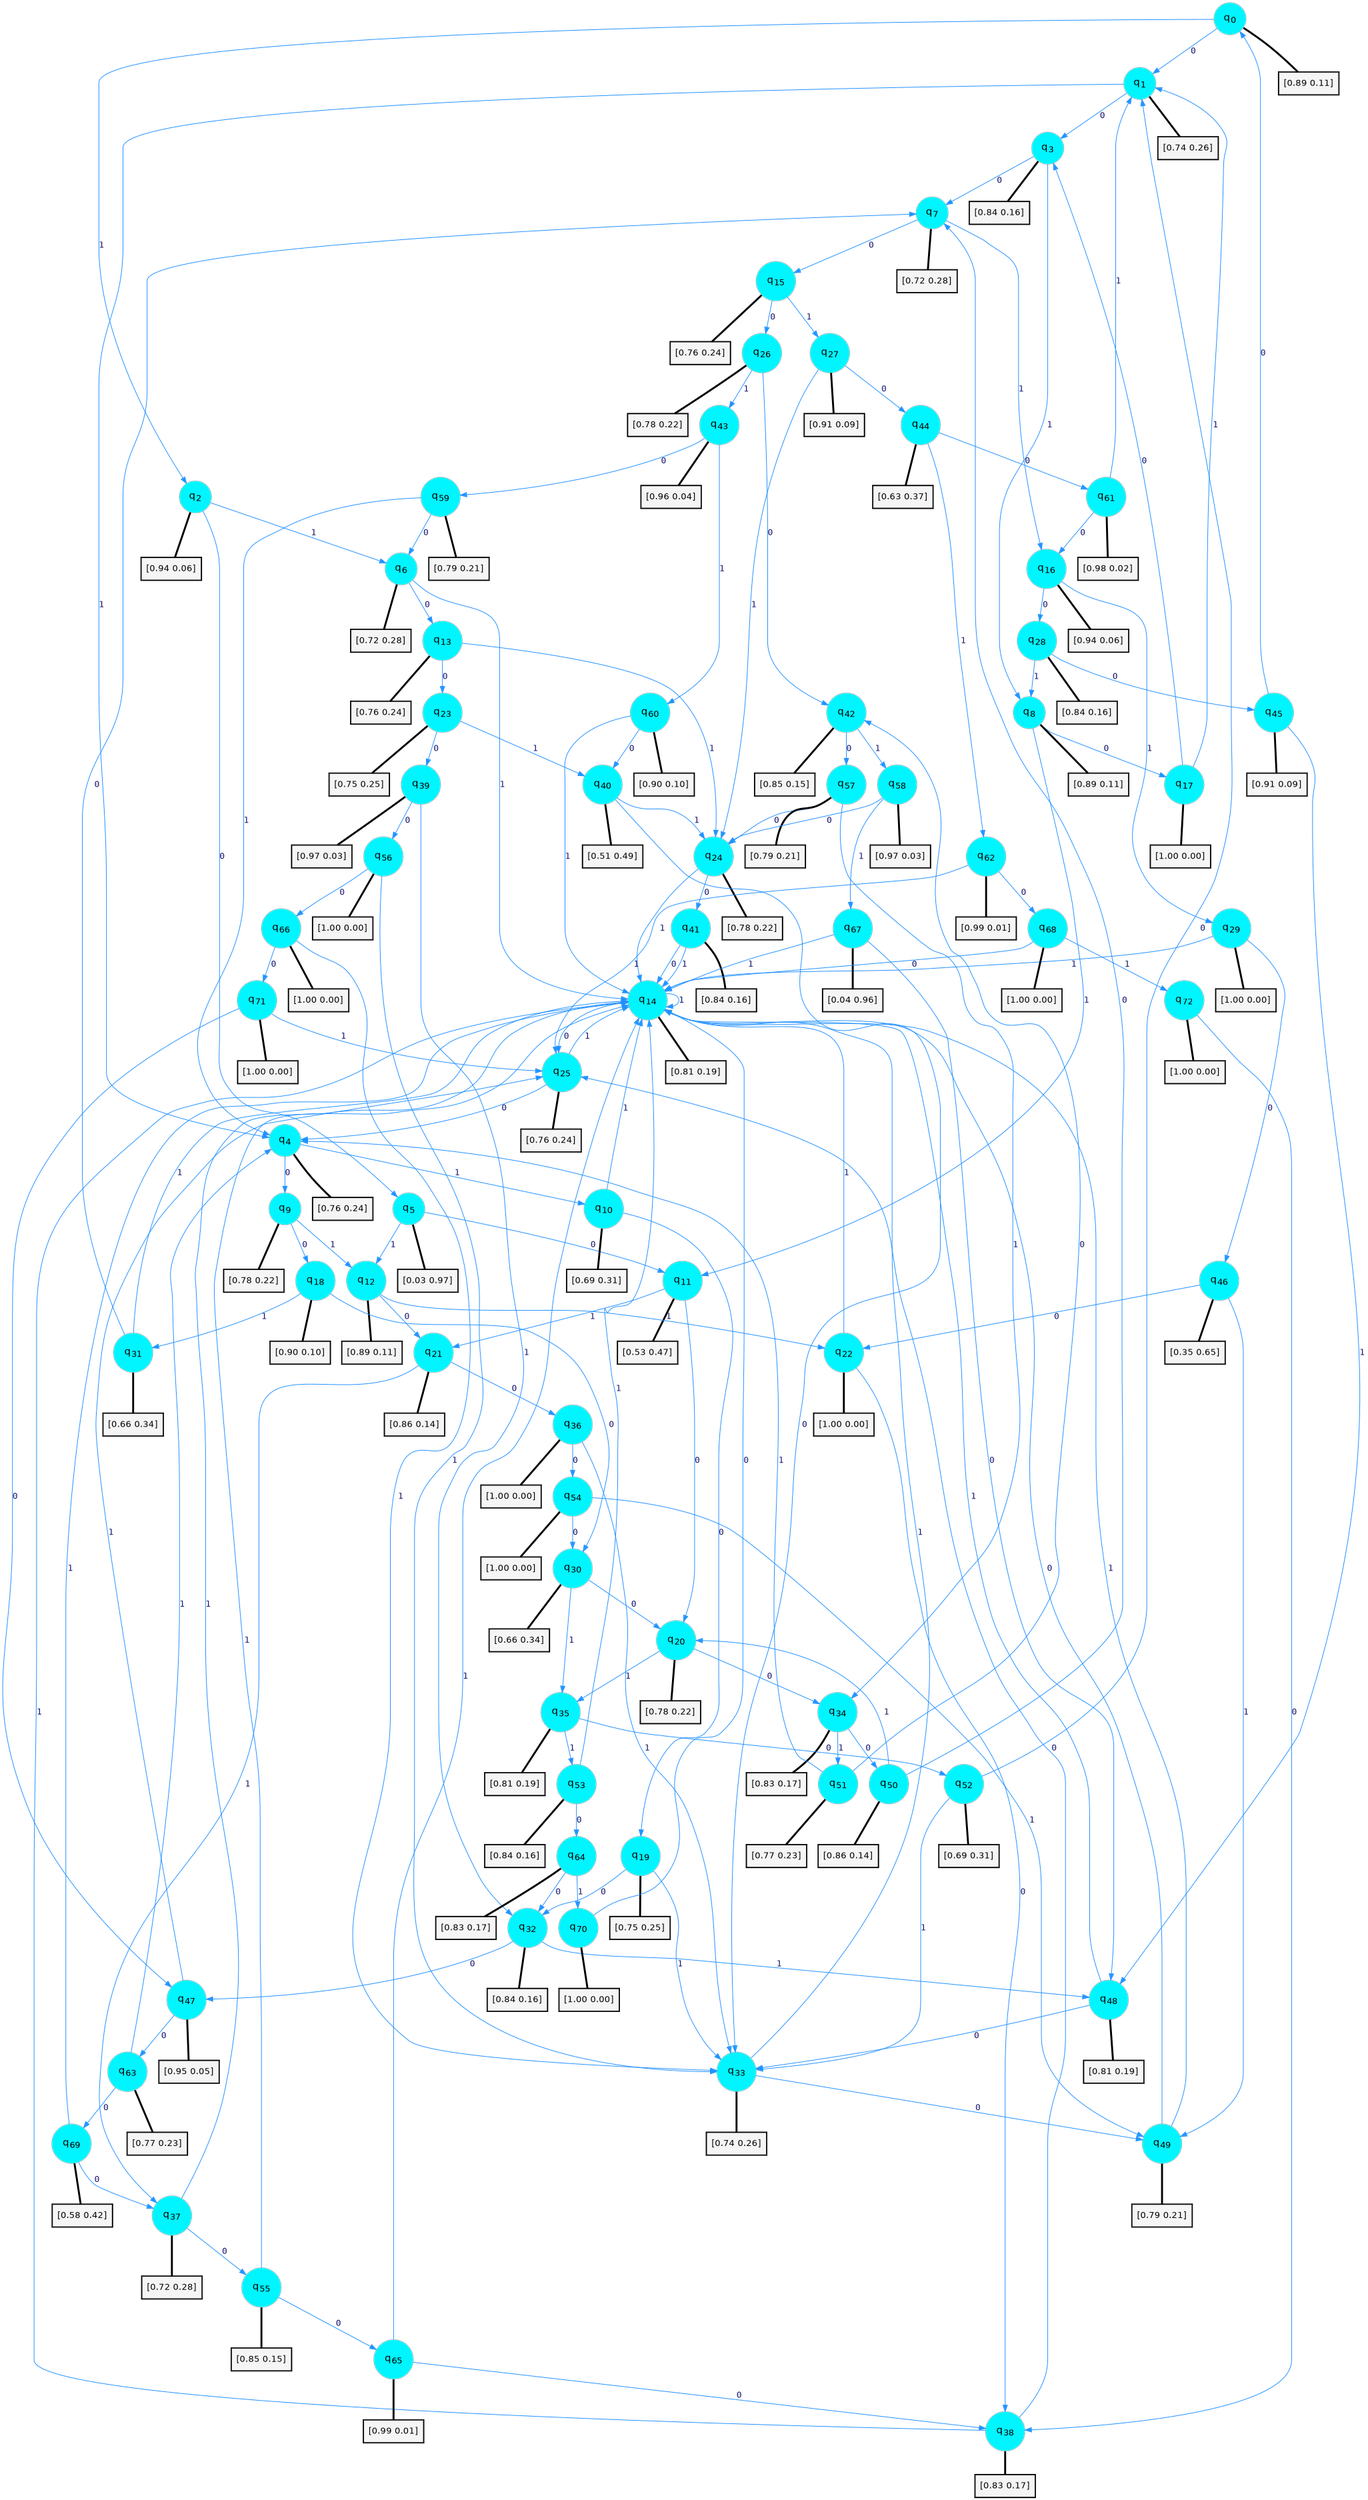 digraph G {
graph [
bgcolor=transparent, dpi=300, rankdir=TD, size="40,25"];
node [
color=gray, fillcolor=turquoise1, fontcolor=black, fontname=Helvetica, fontsize=16, fontweight=bold, shape=circle, style=filled];
edge [
arrowsize=1, color=dodgerblue1, fontcolor=midnightblue, fontname=courier, fontweight=bold, penwidth=1, style=solid, weight=20];
0[label=<q<SUB>0</SUB>>];
1[label=<q<SUB>1</SUB>>];
2[label=<q<SUB>2</SUB>>];
3[label=<q<SUB>3</SUB>>];
4[label=<q<SUB>4</SUB>>];
5[label=<q<SUB>5</SUB>>];
6[label=<q<SUB>6</SUB>>];
7[label=<q<SUB>7</SUB>>];
8[label=<q<SUB>8</SUB>>];
9[label=<q<SUB>9</SUB>>];
10[label=<q<SUB>10</SUB>>];
11[label=<q<SUB>11</SUB>>];
12[label=<q<SUB>12</SUB>>];
13[label=<q<SUB>13</SUB>>];
14[label=<q<SUB>14</SUB>>];
15[label=<q<SUB>15</SUB>>];
16[label=<q<SUB>16</SUB>>];
17[label=<q<SUB>17</SUB>>];
18[label=<q<SUB>18</SUB>>];
19[label=<q<SUB>19</SUB>>];
20[label=<q<SUB>20</SUB>>];
21[label=<q<SUB>21</SUB>>];
22[label=<q<SUB>22</SUB>>];
23[label=<q<SUB>23</SUB>>];
24[label=<q<SUB>24</SUB>>];
25[label=<q<SUB>25</SUB>>];
26[label=<q<SUB>26</SUB>>];
27[label=<q<SUB>27</SUB>>];
28[label=<q<SUB>28</SUB>>];
29[label=<q<SUB>29</SUB>>];
30[label=<q<SUB>30</SUB>>];
31[label=<q<SUB>31</SUB>>];
32[label=<q<SUB>32</SUB>>];
33[label=<q<SUB>33</SUB>>];
34[label=<q<SUB>34</SUB>>];
35[label=<q<SUB>35</SUB>>];
36[label=<q<SUB>36</SUB>>];
37[label=<q<SUB>37</SUB>>];
38[label=<q<SUB>38</SUB>>];
39[label=<q<SUB>39</SUB>>];
40[label=<q<SUB>40</SUB>>];
41[label=<q<SUB>41</SUB>>];
42[label=<q<SUB>42</SUB>>];
43[label=<q<SUB>43</SUB>>];
44[label=<q<SUB>44</SUB>>];
45[label=<q<SUB>45</SUB>>];
46[label=<q<SUB>46</SUB>>];
47[label=<q<SUB>47</SUB>>];
48[label=<q<SUB>48</SUB>>];
49[label=<q<SUB>49</SUB>>];
50[label=<q<SUB>50</SUB>>];
51[label=<q<SUB>51</SUB>>];
52[label=<q<SUB>52</SUB>>];
53[label=<q<SUB>53</SUB>>];
54[label=<q<SUB>54</SUB>>];
55[label=<q<SUB>55</SUB>>];
56[label=<q<SUB>56</SUB>>];
57[label=<q<SUB>57</SUB>>];
58[label=<q<SUB>58</SUB>>];
59[label=<q<SUB>59</SUB>>];
60[label=<q<SUB>60</SUB>>];
61[label=<q<SUB>61</SUB>>];
62[label=<q<SUB>62</SUB>>];
63[label=<q<SUB>63</SUB>>];
64[label=<q<SUB>64</SUB>>];
65[label=<q<SUB>65</SUB>>];
66[label=<q<SUB>66</SUB>>];
67[label=<q<SUB>67</SUB>>];
68[label=<q<SUB>68</SUB>>];
69[label=<q<SUB>69</SUB>>];
70[label=<q<SUB>70</SUB>>];
71[label=<q<SUB>71</SUB>>];
72[label=<q<SUB>72</SUB>>];
73[label="[0.89 0.11]", shape=box,fontcolor=black, fontname=Helvetica, fontsize=14, penwidth=2, fillcolor=whitesmoke,color=black];
74[label="[0.74 0.26]", shape=box,fontcolor=black, fontname=Helvetica, fontsize=14, penwidth=2, fillcolor=whitesmoke,color=black];
75[label="[0.94 0.06]", shape=box,fontcolor=black, fontname=Helvetica, fontsize=14, penwidth=2, fillcolor=whitesmoke,color=black];
76[label="[0.84 0.16]", shape=box,fontcolor=black, fontname=Helvetica, fontsize=14, penwidth=2, fillcolor=whitesmoke,color=black];
77[label="[0.76 0.24]", shape=box,fontcolor=black, fontname=Helvetica, fontsize=14, penwidth=2, fillcolor=whitesmoke,color=black];
78[label="[0.03 0.97]", shape=box,fontcolor=black, fontname=Helvetica, fontsize=14, penwidth=2, fillcolor=whitesmoke,color=black];
79[label="[0.72 0.28]", shape=box,fontcolor=black, fontname=Helvetica, fontsize=14, penwidth=2, fillcolor=whitesmoke,color=black];
80[label="[0.72 0.28]", shape=box,fontcolor=black, fontname=Helvetica, fontsize=14, penwidth=2, fillcolor=whitesmoke,color=black];
81[label="[0.89 0.11]", shape=box,fontcolor=black, fontname=Helvetica, fontsize=14, penwidth=2, fillcolor=whitesmoke,color=black];
82[label="[0.78 0.22]", shape=box,fontcolor=black, fontname=Helvetica, fontsize=14, penwidth=2, fillcolor=whitesmoke,color=black];
83[label="[0.69 0.31]", shape=box,fontcolor=black, fontname=Helvetica, fontsize=14, penwidth=2, fillcolor=whitesmoke,color=black];
84[label="[0.53 0.47]", shape=box,fontcolor=black, fontname=Helvetica, fontsize=14, penwidth=2, fillcolor=whitesmoke,color=black];
85[label="[0.89 0.11]", shape=box,fontcolor=black, fontname=Helvetica, fontsize=14, penwidth=2, fillcolor=whitesmoke,color=black];
86[label="[0.76 0.24]", shape=box,fontcolor=black, fontname=Helvetica, fontsize=14, penwidth=2, fillcolor=whitesmoke,color=black];
87[label="[0.81 0.19]", shape=box,fontcolor=black, fontname=Helvetica, fontsize=14, penwidth=2, fillcolor=whitesmoke,color=black];
88[label="[0.76 0.24]", shape=box,fontcolor=black, fontname=Helvetica, fontsize=14, penwidth=2, fillcolor=whitesmoke,color=black];
89[label="[0.94 0.06]", shape=box,fontcolor=black, fontname=Helvetica, fontsize=14, penwidth=2, fillcolor=whitesmoke,color=black];
90[label="[1.00 0.00]", shape=box,fontcolor=black, fontname=Helvetica, fontsize=14, penwidth=2, fillcolor=whitesmoke,color=black];
91[label="[0.90 0.10]", shape=box,fontcolor=black, fontname=Helvetica, fontsize=14, penwidth=2, fillcolor=whitesmoke,color=black];
92[label="[0.75 0.25]", shape=box,fontcolor=black, fontname=Helvetica, fontsize=14, penwidth=2, fillcolor=whitesmoke,color=black];
93[label="[0.78 0.22]", shape=box,fontcolor=black, fontname=Helvetica, fontsize=14, penwidth=2, fillcolor=whitesmoke,color=black];
94[label="[0.86 0.14]", shape=box,fontcolor=black, fontname=Helvetica, fontsize=14, penwidth=2, fillcolor=whitesmoke,color=black];
95[label="[1.00 0.00]", shape=box,fontcolor=black, fontname=Helvetica, fontsize=14, penwidth=2, fillcolor=whitesmoke,color=black];
96[label="[0.75 0.25]", shape=box,fontcolor=black, fontname=Helvetica, fontsize=14, penwidth=2, fillcolor=whitesmoke,color=black];
97[label="[0.78 0.22]", shape=box,fontcolor=black, fontname=Helvetica, fontsize=14, penwidth=2, fillcolor=whitesmoke,color=black];
98[label="[0.76 0.24]", shape=box,fontcolor=black, fontname=Helvetica, fontsize=14, penwidth=2, fillcolor=whitesmoke,color=black];
99[label="[0.78 0.22]", shape=box,fontcolor=black, fontname=Helvetica, fontsize=14, penwidth=2, fillcolor=whitesmoke,color=black];
100[label="[0.91 0.09]", shape=box,fontcolor=black, fontname=Helvetica, fontsize=14, penwidth=2, fillcolor=whitesmoke,color=black];
101[label="[0.84 0.16]", shape=box,fontcolor=black, fontname=Helvetica, fontsize=14, penwidth=2, fillcolor=whitesmoke,color=black];
102[label="[1.00 0.00]", shape=box,fontcolor=black, fontname=Helvetica, fontsize=14, penwidth=2, fillcolor=whitesmoke,color=black];
103[label="[0.66 0.34]", shape=box,fontcolor=black, fontname=Helvetica, fontsize=14, penwidth=2, fillcolor=whitesmoke,color=black];
104[label="[0.66 0.34]", shape=box,fontcolor=black, fontname=Helvetica, fontsize=14, penwidth=2, fillcolor=whitesmoke,color=black];
105[label="[0.84 0.16]", shape=box,fontcolor=black, fontname=Helvetica, fontsize=14, penwidth=2, fillcolor=whitesmoke,color=black];
106[label="[0.74 0.26]", shape=box,fontcolor=black, fontname=Helvetica, fontsize=14, penwidth=2, fillcolor=whitesmoke,color=black];
107[label="[0.83 0.17]", shape=box,fontcolor=black, fontname=Helvetica, fontsize=14, penwidth=2, fillcolor=whitesmoke,color=black];
108[label="[0.81 0.19]", shape=box,fontcolor=black, fontname=Helvetica, fontsize=14, penwidth=2, fillcolor=whitesmoke,color=black];
109[label="[1.00 0.00]", shape=box,fontcolor=black, fontname=Helvetica, fontsize=14, penwidth=2, fillcolor=whitesmoke,color=black];
110[label="[0.72 0.28]", shape=box,fontcolor=black, fontname=Helvetica, fontsize=14, penwidth=2, fillcolor=whitesmoke,color=black];
111[label="[0.83 0.17]", shape=box,fontcolor=black, fontname=Helvetica, fontsize=14, penwidth=2, fillcolor=whitesmoke,color=black];
112[label="[0.97 0.03]", shape=box,fontcolor=black, fontname=Helvetica, fontsize=14, penwidth=2, fillcolor=whitesmoke,color=black];
113[label="[0.51 0.49]", shape=box,fontcolor=black, fontname=Helvetica, fontsize=14, penwidth=2, fillcolor=whitesmoke,color=black];
114[label="[0.84 0.16]", shape=box,fontcolor=black, fontname=Helvetica, fontsize=14, penwidth=2, fillcolor=whitesmoke,color=black];
115[label="[0.85 0.15]", shape=box,fontcolor=black, fontname=Helvetica, fontsize=14, penwidth=2, fillcolor=whitesmoke,color=black];
116[label="[0.96 0.04]", shape=box,fontcolor=black, fontname=Helvetica, fontsize=14, penwidth=2, fillcolor=whitesmoke,color=black];
117[label="[0.63 0.37]", shape=box,fontcolor=black, fontname=Helvetica, fontsize=14, penwidth=2, fillcolor=whitesmoke,color=black];
118[label="[0.91 0.09]", shape=box,fontcolor=black, fontname=Helvetica, fontsize=14, penwidth=2, fillcolor=whitesmoke,color=black];
119[label="[0.35 0.65]", shape=box,fontcolor=black, fontname=Helvetica, fontsize=14, penwidth=2, fillcolor=whitesmoke,color=black];
120[label="[0.95 0.05]", shape=box,fontcolor=black, fontname=Helvetica, fontsize=14, penwidth=2, fillcolor=whitesmoke,color=black];
121[label="[0.81 0.19]", shape=box,fontcolor=black, fontname=Helvetica, fontsize=14, penwidth=2, fillcolor=whitesmoke,color=black];
122[label="[0.79 0.21]", shape=box,fontcolor=black, fontname=Helvetica, fontsize=14, penwidth=2, fillcolor=whitesmoke,color=black];
123[label="[0.86 0.14]", shape=box,fontcolor=black, fontname=Helvetica, fontsize=14, penwidth=2, fillcolor=whitesmoke,color=black];
124[label="[0.77 0.23]", shape=box,fontcolor=black, fontname=Helvetica, fontsize=14, penwidth=2, fillcolor=whitesmoke,color=black];
125[label="[0.69 0.31]", shape=box,fontcolor=black, fontname=Helvetica, fontsize=14, penwidth=2, fillcolor=whitesmoke,color=black];
126[label="[0.84 0.16]", shape=box,fontcolor=black, fontname=Helvetica, fontsize=14, penwidth=2, fillcolor=whitesmoke,color=black];
127[label="[1.00 0.00]", shape=box,fontcolor=black, fontname=Helvetica, fontsize=14, penwidth=2, fillcolor=whitesmoke,color=black];
128[label="[0.85 0.15]", shape=box,fontcolor=black, fontname=Helvetica, fontsize=14, penwidth=2, fillcolor=whitesmoke,color=black];
129[label="[1.00 0.00]", shape=box,fontcolor=black, fontname=Helvetica, fontsize=14, penwidth=2, fillcolor=whitesmoke,color=black];
130[label="[0.79 0.21]", shape=box,fontcolor=black, fontname=Helvetica, fontsize=14, penwidth=2, fillcolor=whitesmoke,color=black];
131[label="[0.97 0.03]", shape=box,fontcolor=black, fontname=Helvetica, fontsize=14, penwidth=2, fillcolor=whitesmoke,color=black];
132[label="[0.79 0.21]", shape=box,fontcolor=black, fontname=Helvetica, fontsize=14, penwidth=2, fillcolor=whitesmoke,color=black];
133[label="[0.90 0.10]", shape=box,fontcolor=black, fontname=Helvetica, fontsize=14, penwidth=2, fillcolor=whitesmoke,color=black];
134[label="[0.98 0.02]", shape=box,fontcolor=black, fontname=Helvetica, fontsize=14, penwidth=2, fillcolor=whitesmoke,color=black];
135[label="[0.99 0.01]", shape=box,fontcolor=black, fontname=Helvetica, fontsize=14, penwidth=2, fillcolor=whitesmoke,color=black];
136[label="[0.77 0.23]", shape=box,fontcolor=black, fontname=Helvetica, fontsize=14, penwidth=2, fillcolor=whitesmoke,color=black];
137[label="[0.83 0.17]", shape=box,fontcolor=black, fontname=Helvetica, fontsize=14, penwidth=2, fillcolor=whitesmoke,color=black];
138[label="[0.99 0.01]", shape=box,fontcolor=black, fontname=Helvetica, fontsize=14, penwidth=2, fillcolor=whitesmoke,color=black];
139[label="[1.00 0.00]", shape=box,fontcolor=black, fontname=Helvetica, fontsize=14, penwidth=2, fillcolor=whitesmoke,color=black];
140[label="[0.04 0.96]", shape=box,fontcolor=black, fontname=Helvetica, fontsize=14, penwidth=2, fillcolor=whitesmoke,color=black];
141[label="[1.00 0.00]", shape=box,fontcolor=black, fontname=Helvetica, fontsize=14, penwidth=2, fillcolor=whitesmoke,color=black];
142[label="[0.58 0.42]", shape=box,fontcolor=black, fontname=Helvetica, fontsize=14, penwidth=2, fillcolor=whitesmoke,color=black];
143[label="[1.00 0.00]", shape=box,fontcolor=black, fontname=Helvetica, fontsize=14, penwidth=2, fillcolor=whitesmoke,color=black];
144[label="[1.00 0.00]", shape=box,fontcolor=black, fontname=Helvetica, fontsize=14, penwidth=2, fillcolor=whitesmoke,color=black];
145[label="[1.00 0.00]", shape=box,fontcolor=black, fontname=Helvetica, fontsize=14, penwidth=2, fillcolor=whitesmoke,color=black];
0->1 [label=0];
0->2 [label=1];
0->73 [arrowhead=none, penwidth=3,color=black];
1->3 [label=0];
1->4 [label=1];
1->74 [arrowhead=none, penwidth=3,color=black];
2->5 [label=0];
2->6 [label=1];
2->75 [arrowhead=none, penwidth=3,color=black];
3->7 [label=0];
3->8 [label=1];
3->76 [arrowhead=none, penwidth=3,color=black];
4->9 [label=0];
4->10 [label=1];
4->77 [arrowhead=none, penwidth=3,color=black];
5->11 [label=0];
5->12 [label=1];
5->78 [arrowhead=none, penwidth=3,color=black];
6->13 [label=0];
6->14 [label=1];
6->79 [arrowhead=none, penwidth=3,color=black];
7->15 [label=0];
7->16 [label=1];
7->80 [arrowhead=none, penwidth=3,color=black];
8->17 [label=0];
8->11 [label=1];
8->81 [arrowhead=none, penwidth=3,color=black];
9->18 [label=0];
9->12 [label=1];
9->82 [arrowhead=none, penwidth=3,color=black];
10->19 [label=0];
10->14 [label=1];
10->83 [arrowhead=none, penwidth=3,color=black];
11->20 [label=0];
11->21 [label=1];
11->84 [arrowhead=none, penwidth=3,color=black];
12->21 [label=0];
12->22 [label=1];
12->85 [arrowhead=none, penwidth=3,color=black];
13->23 [label=0];
13->24 [label=1];
13->86 [arrowhead=none, penwidth=3,color=black];
14->25 [label=0];
14->14 [label=1];
14->87 [arrowhead=none, penwidth=3,color=black];
15->26 [label=0];
15->27 [label=1];
15->88 [arrowhead=none, penwidth=3,color=black];
16->28 [label=0];
16->29 [label=1];
16->89 [arrowhead=none, penwidth=3,color=black];
17->3 [label=0];
17->1 [label=1];
17->90 [arrowhead=none, penwidth=3,color=black];
18->30 [label=0];
18->31 [label=1];
18->91 [arrowhead=none, penwidth=3,color=black];
19->32 [label=0];
19->33 [label=1];
19->92 [arrowhead=none, penwidth=3,color=black];
20->34 [label=0];
20->35 [label=1];
20->93 [arrowhead=none, penwidth=3,color=black];
21->36 [label=0];
21->37 [label=1];
21->94 [arrowhead=none, penwidth=3,color=black];
22->38 [label=0];
22->14 [label=1];
22->95 [arrowhead=none, penwidth=3,color=black];
23->39 [label=0];
23->40 [label=1];
23->96 [arrowhead=none, penwidth=3,color=black];
24->41 [label=0];
24->14 [label=1];
24->97 [arrowhead=none, penwidth=3,color=black];
25->4 [label=0];
25->14 [label=1];
25->98 [arrowhead=none, penwidth=3,color=black];
26->42 [label=0];
26->43 [label=1];
26->99 [arrowhead=none, penwidth=3,color=black];
27->44 [label=0];
27->24 [label=1];
27->100 [arrowhead=none, penwidth=3,color=black];
28->45 [label=0];
28->8 [label=1];
28->101 [arrowhead=none, penwidth=3,color=black];
29->46 [label=0];
29->14 [label=1];
29->102 [arrowhead=none, penwidth=3,color=black];
30->20 [label=0];
30->35 [label=1];
30->103 [arrowhead=none, penwidth=3,color=black];
31->7 [label=0];
31->14 [label=1];
31->104 [arrowhead=none, penwidth=3,color=black];
32->47 [label=0];
32->48 [label=1];
32->105 [arrowhead=none, penwidth=3,color=black];
33->49 [label=0];
33->14 [label=1];
33->106 [arrowhead=none, penwidth=3,color=black];
34->50 [label=0];
34->51 [label=1];
34->107 [arrowhead=none, penwidth=3,color=black];
35->52 [label=0];
35->53 [label=1];
35->108 [arrowhead=none, penwidth=3,color=black];
36->54 [label=0];
36->33 [label=1];
36->109 [arrowhead=none, penwidth=3,color=black];
37->55 [label=0];
37->14 [label=1];
37->110 [arrowhead=none, penwidth=3,color=black];
38->25 [label=0];
38->14 [label=1];
38->111 [arrowhead=none, penwidth=3,color=black];
39->56 [label=0];
39->32 [label=1];
39->112 [arrowhead=none, penwidth=3,color=black];
40->33 [label=0];
40->24 [label=1];
40->113 [arrowhead=none, penwidth=3,color=black];
41->14 [label=0];
41->14 [label=1];
41->114 [arrowhead=none, penwidth=3,color=black];
42->57 [label=0];
42->58 [label=1];
42->115 [arrowhead=none, penwidth=3,color=black];
43->59 [label=0];
43->60 [label=1];
43->116 [arrowhead=none, penwidth=3,color=black];
44->61 [label=0];
44->62 [label=1];
44->117 [arrowhead=none, penwidth=3,color=black];
45->0 [label=0];
45->48 [label=1];
45->118 [arrowhead=none, penwidth=3,color=black];
46->22 [label=0];
46->49 [label=1];
46->119 [arrowhead=none, penwidth=3,color=black];
47->63 [label=0];
47->25 [label=1];
47->120 [arrowhead=none, penwidth=3,color=black];
48->33 [label=0];
48->14 [label=1];
48->121 [arrowhead=none, penwidth=3,color=black];
49->14 [label=0];
49->14 [label=1];
49->122 [arrowhead=none, penwidth=3,color=black];
50->7 [label=0];
50->20 [label=1];
50->123 [arrowhead=none, penwidth=3,color=black];
51->42 [label=0];
51->4 [label=1];
51->124 [arrowhead=none, penwidth=3,color=black];
52->1 [label=0];
52->33 [label=1];
52->125 [arrowhead=none, penwidth=3,color=black];
53->64 [label=0];
53->14 [label=1];
53->126 [arrowhead=none, penwidth=3,color=black];
54->30 [label=0];
54->49 [label=1];
54->127 [arrowhead=none, penwidth=3,color=black];
55->65 [label=0];
55->14 [label=1];
55->128 [arrowhead=none, penwidth=3,color=black];
56->66 [label=0];
56->33 [label=1];
56->129 [arrowhead=none, penwidth=3,color=black];
57->24 [label=0];
57->34 [label=1];
57->130 [arrowhead=none, penwidth=3,color=black];
58->24 [label=0];
58->67 [label=1];
58->131 [arrowhead=none, penwidth=3,color=black];
59->6 [label=0];
59->4 [label=1];
59->132 [arrowhead=none, penwidth=3,color=black];
60->40 [label=0];
60->14 [label=1];
60->133 [arrowhead=none, penwidth=3,color=black];
61->16 [label=0];
61->1 [label=1];
61->134 [arrowhead=none, penwidth=3,color=black];
62->68 [label=0];
62->25 [label=1];
62->135 [arrowhead=none, penwidth=3,color=black];
63->69 [label=0];
63->4 [label=1];
63->136 [arrowhead=none, penwidth=3,color=black];
64->32 [label=0];
64->70 [label=1];
64->137 [arrowhead=none, penwidth=3,color=black];
65->38 [label=0];
65->14 [label=1];
65->138 [arrowhead=none, penwidth=3,color=black];
66->71 [label=0];
66->33 [label=1];
66->139 [arrowhead=none, penwidth=3,color=black];
67->48 [label=0];
67->14 [label=1];
67->140 [arrowhead=none, penwidth=3,color=black];
68->14 [label=0];
68->72 [label=1];
68->141 [arrowhead=none, penwidth=3,color=black];
69->37 [label=0];
69->14 [label=1];
69->142 [arrowhead=none, penwidth=3,color=black];
70->14 [label=0];
70->143 [arrowhead=none, penwidth=3,color=black];
71->47 [label=0];
71->25 [label=1];
71->144 [arrowhead=none, penwidth=3,color=black];
72->38 [label=0];
72->145 [arrowhead=none, penwidth=3,color=black];
}
